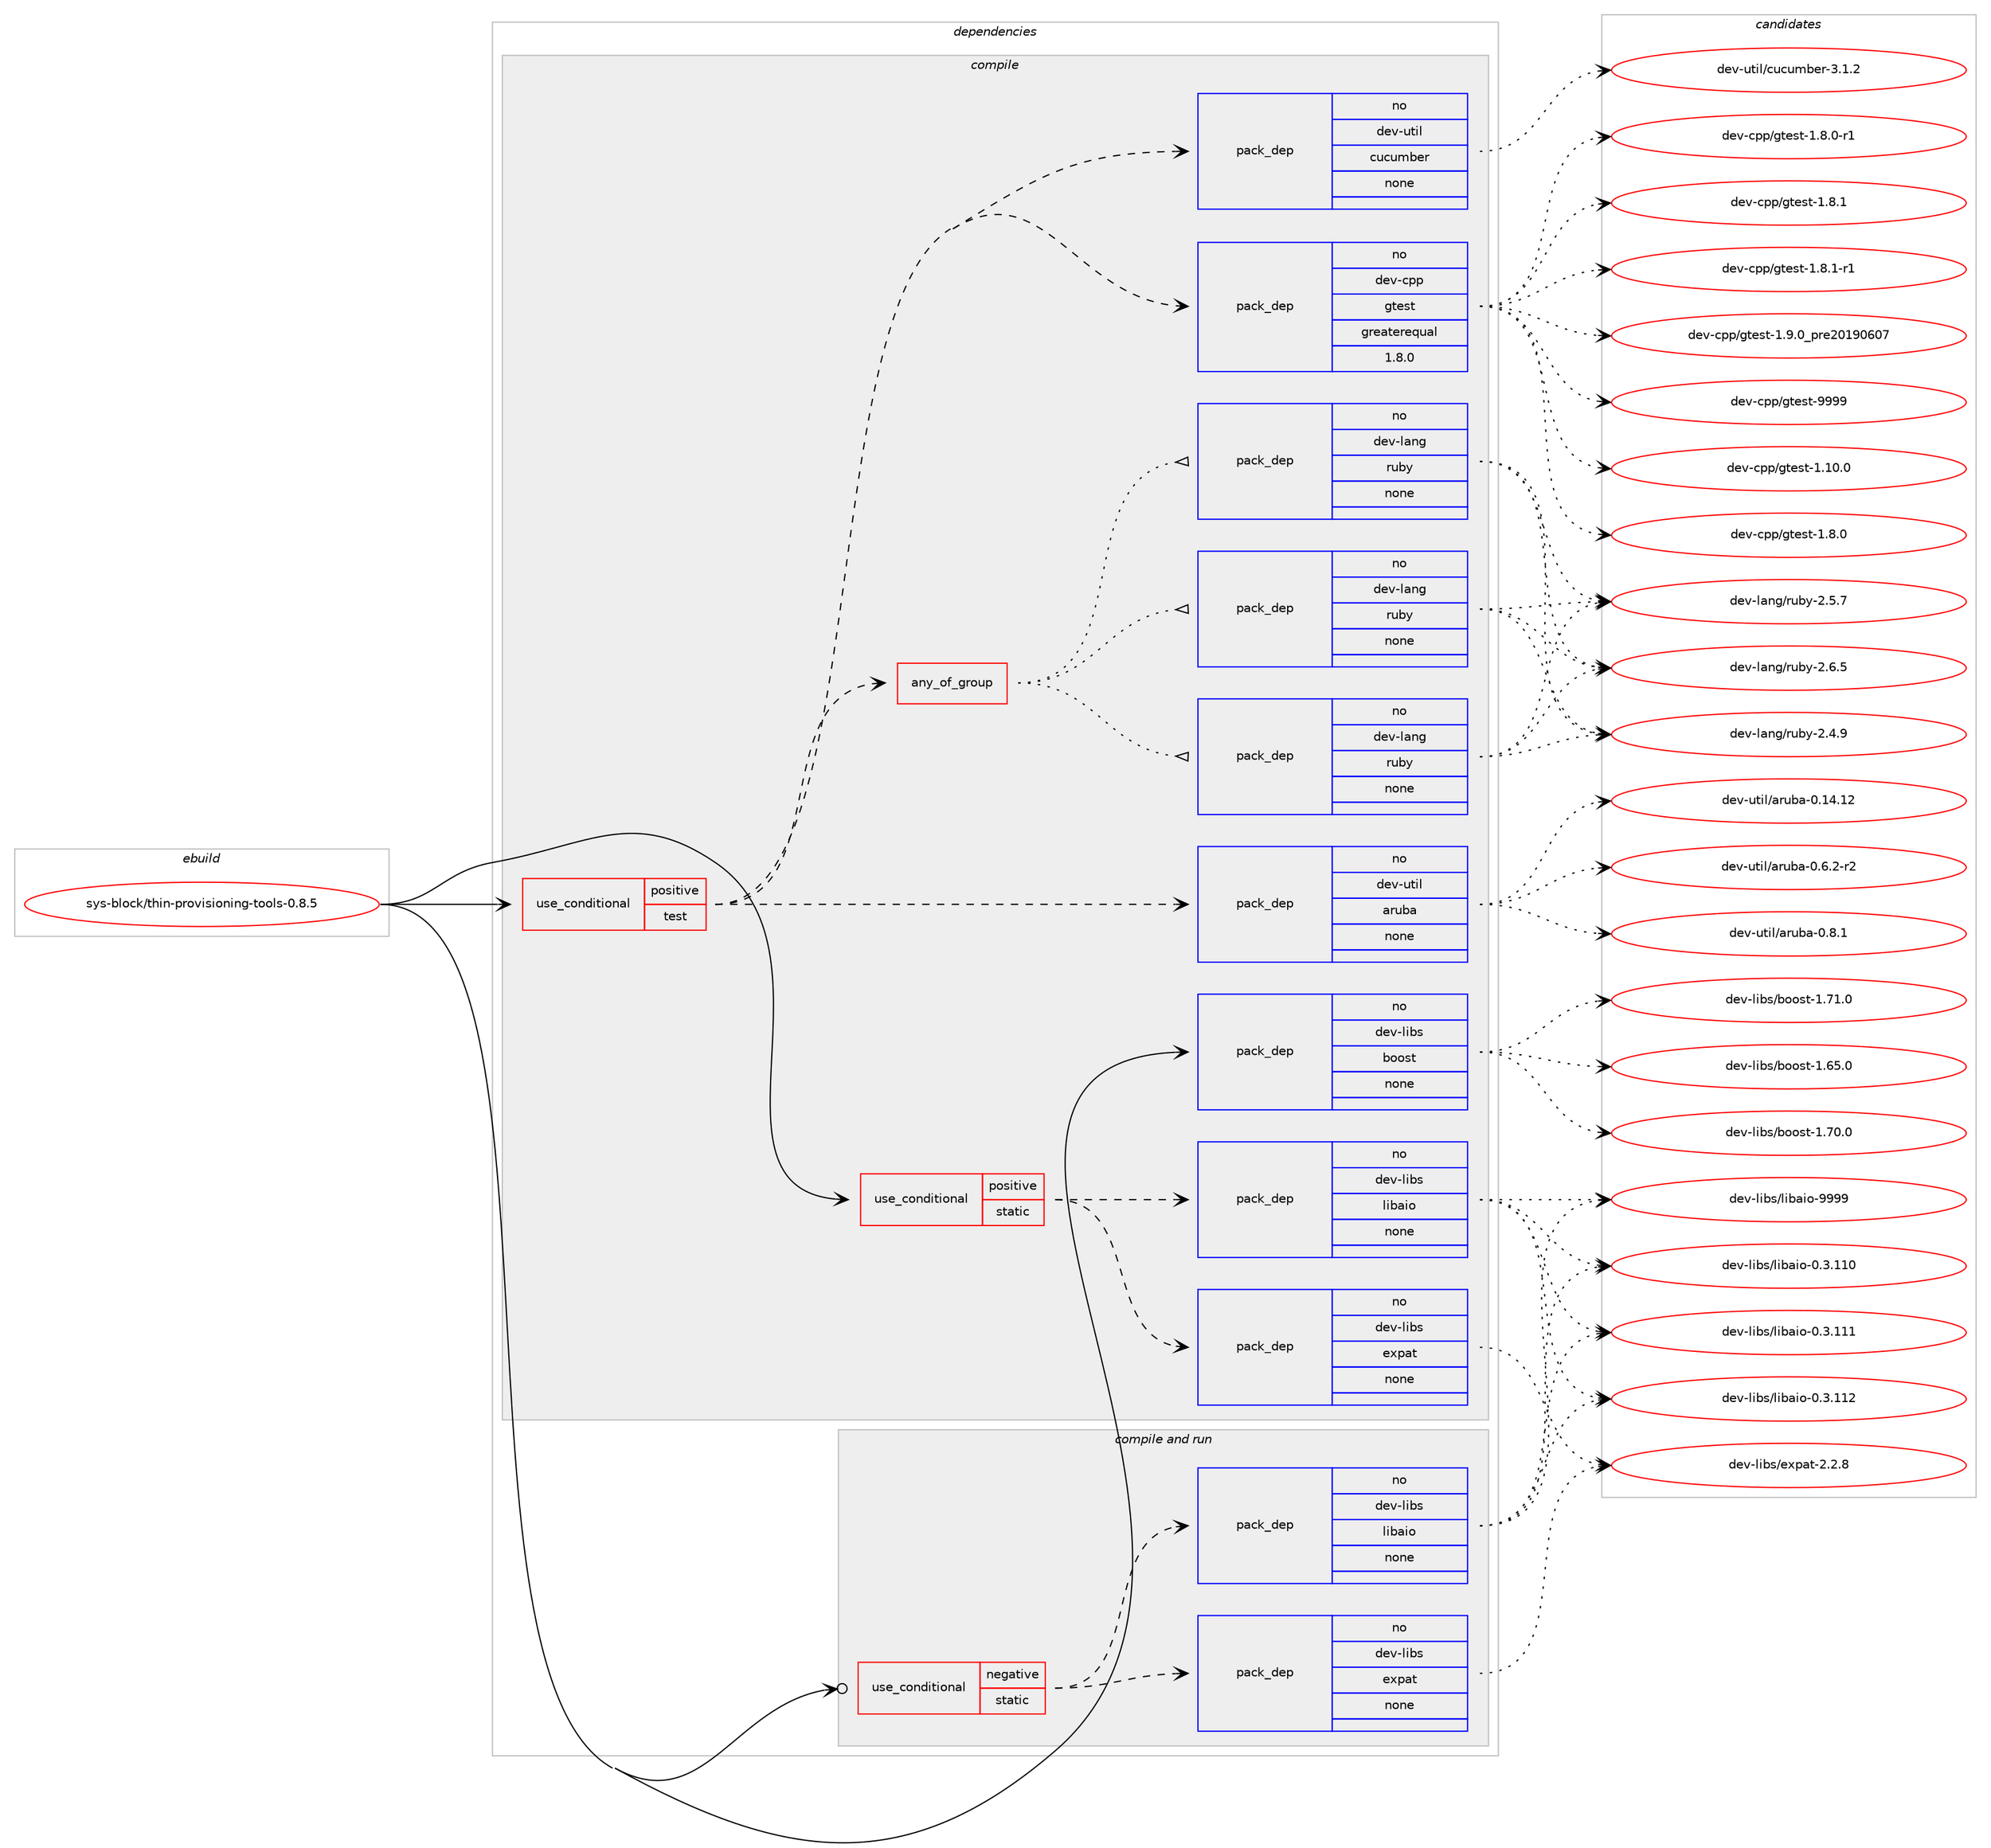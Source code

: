 digraph prolog {

# *************
# Graph options
# *************

newrank=true;
concentrate=true;
compound=true;
graph [rankdir=LR,fontname=Helvetica,fontsize=10,ranksep=1.5];#, ranksep=2.5, nodesep=0.2];
edge  [arrowhead=vee];
node  [fontname=Helvetica,fontsize=10];

# **********
# The ebuild
# **********

subgraph cluster_leftcol {
color=gray;
rank=same;
label=<<i>ebuild</i>>;
id [label="sys-block/thin-provisioning-tools-0.8.5", color=red, width=4, href="../sys-block/thin-provisioning-tools-0.8.5.svg"];
}

# ****************
# The dependencies
# ****************

subgraph cluster_midcol {
color=gray;
label=<<i>dependencies</i>>;
subgraph cluster_compile {
fillcolor="#eeeeee";
style=filled;
label=<<i>compile</i>>;
subgraph cond212365 {
dependency881584 [label=<<TABLE BORDER="0" CELLBORDER="1" CELLSPACING="0" CELLPADDING="4"><TR><TD ROWSPAN="3" CELLPADDING="10">use_conditional</TD></TR><TR><TD>positive</TD></TR><TR><TD>static</TD></TR></TABLE>>, shape=none, color=red];
subgraph pack653761 {
dependency881585 [label=<<TABLE BORDER="0" CELLBORDER="1" CELLSPACING="0" CELLPADDING="4" WIDTH="220"><TR><TD ROWSPAN="6" CELLPADDING="30">pack_dep</TD></TR><TR><TD WIDTH="110">no</TD></TR><TR><TD>dev-libs</TD></TR><TR><TD>expat</TD></TR><TR><TD>none</TD></TR><TR><TD></TD></TR></TABLE>>, shape=none, color=blue];
}
dependency881584:e -> dependency881585:w [weight=20,style="dashed",arrowhead="vee"];
subgraph pack653762 {
dependency881586 [label=<<TABLE BORDER="0" CELLBORDER="1" CELLSPACING="0" CELLPADDING="4" WIDTH="220"><TR><TD ROWSPAN="6" CELLPADDING="30">pack_dep</TD></TR><TR><TD WIDTH="110">no</TD></TR><TR><TD>dev-libs</TD></TR><TR><TD>libaio</TD></TR><TR><TD>none</TD></TR><TR><TD></TD></TR></TABLE>>, shape=none, color=blue];
}
dependency881584:e -> dependency881586:w [weight=20,style="dashed",arrowhead="vee"];
}
id:e -> dependency881584:w [weight=20,style="solid",arrowhead="vee"];
subgraph cond212366 {
dependency881587 [label=<<TABLE BORDER="0" CELLBORDER="1" CELLSPACING="0" CELLPADDING="4"><TR><TD ROWSPAN="3" CELLPADDING="10">use_conditional</TD></TR><TR><TD>positive</TD></TR><TR><TD>test</TD></TR></TABLE>>, shape=none, color=red];
subgraph any14935 {
dependency881588 [label=<<TABLE BORDER="0" CELLBORDER="1" CELLSPACING="0" CELLPADDING="4"><TR><TD CELLPADDING="10">any_of_group</TD></TR></TABLE>>, shape=none, color=red];subgraph pack653763 {
dependency881589 [label=<<TABLE BORDER="0" CELLBORDER="1" CELLSPACING="0" CELLPADDING="4" WIDTH="220"><TR><TD ROWSPAN="6" CELLPADDING="30">pack_dep</TD></TR><TR><TD WIDTH="110">no</TD></TR><TR><TD>dev-lang</TD></TR><TR><TD>ruby</TD></TR><TR><TD>none</TD></TR><TR><TD></TD></TR></TABLE>>, shape=none, color=blue];
}
dependency881588:e -> dependency881589:w [weight=20,style="dotted",arrowhead="oinv"];
subgraph pack653764 {
dependency881590 [label=<<TABLE BORDER="0" CELLBORDER="1" CELLSPACING="0" CELLPADDING="4" WIDTH="220"><TR><TD ROWSPAN="6" CELLPADDING="30">pack_dep</TD></TR><TR><TD WIDTH="110">no</TD></TR><TR><TD>dev-lang</TD></TR><TR><TD>ruby</TD></TR><TR><TD>none</TD></TR><TR><TD></TD></TR></TABLE>>, shape=none, color=blue];
}
dependency881588:e -> dependency881590:w [weight=20,style="dotted",arrowhead="oinv"];
subgraph pack653765 {
dependency881591 [label=<<TABLE BORDER="0" CELLBORDER="1" CELLSPACING="0" CELLPADDING="4" WIDTH="220"><TR><TD ROWSPAN="6" CELLPADDING="30">pack_dep</TD></TR><TR><TD WIDTH="110">no</TD></TR><TR><TD>dev-lang</TD></TR><TR><TD>ruby</TD></TR><TR><TD>none</TD></TR><TR><TD></TD></TR></TABLE>>, shape=none, color=blue];
}
dependency881588:e -> dependency881591:w [weight=20,style="dotted",arrowhead="oinv"];
}
dependency881587:e -> dependency881588:w [weight=20,style="dashed",arrowhead="vee"];
subgraph pack653766 {
dependency881592 [label=<<TABLE BORDER="0" CELLBORDER="1" CELLSPACING="0" CELLPADDING="4" WIDTH="220"><TR><TD ROWSPAN="6" CELLPADDING="30">pack_dep</TD></TR><TR><TD WIDTH="110">no</TD></TR><TR><TD>dev-cpp</TD></TR><TR><TD>gtest</TD></TR><TR><TD>greaterequal</TD></TR><TR><TD>1.8.0</TD></TR></TABLE>>, shape=none, color=blue];
}
dependency881587:e -> dependency881592:w [weight=20,style="dashed",arrowhead="vee"];
subgraph pack653767 {
dependency881593 [label=<<TABLE BORDER="0" CELLBORDER="1" CELLSPACING="0" CELLPADDING="4" WIDTH="220"><TR><TD ROWSPAN="6" CELLPADDING="30">pack_dep</TD></TR><TR><TD WIDTH="110">no</TD></TR><TR><TD>dev-util</TD></TR><TR><TD>cucumber</TD></TR><TR><TD>none</TD></TR><TR><TD></TD></TR></TABLE>>, shape=none, color=blue];
}
dependency881587:e -> dependency881593:w [weight=20,style="dashed",arrowhead="vee"];
subgraph pack653768 {
dependency881594 [label=<<TABLE BORDER="0" CELLBORDER="1" CELLSPACING="0" CELLPADDING="4" WIDTH="220"><TR><TD ROWSPAN="6" CELLPADDING="30">pack_dep</TD></TR><TR><TD WIDTH="110">no</TD></TR><TR><TD>dev-util</TD></TR><TR><TD>aruba</TD></TR><TR><TD>none</TD></TR><TR><TD></TD></TR></TABLE>>, shape=none, color=blue];
}
dependency881587:e -> dependency881594:w [weight=20,style="dashed",arrowhead="vee"];
}
id:e -> dependency881587:w [weight=20,style="solid",arrowhead="vee"];
subgraph pack653769 {
dependency881595 [label=<<TABLE BORDER="0" CELLBORDER="1" CELLSPACING="0" CELLPADDING="4" WIDTH="220"><TR><TD ROWSPAN="6" CELLPADDING="30">pack_dep</TD></TR><TR><TD WIDTH="110">no</TD></TR><TR><TD>dev-libs</TD></TR><TR><TD>boost</TD></TR><TR><TD>none</TD></TR><TR><TD></TD></TR></TABLE>>, shape=none, color=blue];
}
id:e -> dependency881595:w [weight=20,style="solid",arrowhead="vee"];
}
subgraph cluster_compileandrun {
fillcolor="#eeeeee";
style=filled;
label=<<i>compile and run</i>>;
subgraph cond212367 {
dependency881596 [label=<<TABLE BORDER="0" CELLBORDER="1" CELLSPACING="0" CELLPADDING="4"><TR><TD ROWSPAN="3" CELLPADDING="10">use_conditional</TD></TR><TR><TD>negative</TD></TR><TR><TD>static</TD></TR></TABLE>>, shape=none, color=red];
subgraph pack653770 {
dependency881597 [label=<<TABLE BORDER="0" CELLBORDER="1" CELLSPACING="0" CELLPADDING="4" WIDTH="220"><TR><TD ROWSPAN="6" CELLPADDING="30">pack_dep</TD></TR><TR><TD WIDTH="110">no</TD></TR><TR><TD>dev-libs</TD></TR><TR><TD>expat</TD></TR><TR><TD>none</TD></TR><TR><TD></TD></TR></TABLE>>, shape=none, color=blue];
}
dependency881596:e -> dependency881597:w [weight=20,style="dashed",arrowhead="vee"];
subgraph pack653771 {
dependency881598 [label=<<TABLE BORDER="0" CELLBORDER="1" CELLSPACING="0" CELLPADDING="4" WIDTH="220"><TR><TD ROWSPAN="6" CELLPADDING="30">pack_dep</TD></TR><TR><TD WIDTH="110">no</TD></TR><TR><TD>dev-libs</TD></TR><TR><TD>libaio</TD></TR><TR><TD>none</TD></TR><TR><TD></TD></TR></TABLE>>, shape=none, color=blue];
}
dependency881596:e -> dependency881598:w [weight=20,style="dashed",arrowhead="vee"];
}
id:e -> dependency881596:w [weight=20,style="solid",arrowhead="odotvee"];
}
subgraph cluster_run {
fillcolor="#eeeeee";
style=filled;
label=<<i>run</i>>;
}
}

# **************
# The candidates
# **************

subgraph cluster_choices {
rank=same;
color=gray;
label=<<i>candidates</i>>;

subgraph choice653761 {
color=black;
nodesep=1;
choice10010111845108105981154710112011297116455046504656 [label="dev-libs/expat-2.2.8", color=red, width=4,href="../dev-libs/expat-2.2.8.svg"];
dependency881585:e -> choice10010111845108105981154710112011297116455046504656:w [style=dotted,weight="100"];
}
subgraph choice653762 {
color=black;
nodesep=1;
choice10010111845108105981154710810598971051114548465146494948 [label="dev-libs/libaio-0.3.110", color=red, width=4,href="../dev-libs/libaio-0.3.110.svg"];
choice10010111845108105981154710810598971051114548465146494949 [label="dev-libs/libaio-0.3.111", color=red, width=4,href="../dev-libs/libaio-0.3.111.svg"];
choice10010111845108105981154710810598971051114548465146494950 [label="dev-libs/libaio-0.3.112", color=red, width=4,href="../dev-libs/libaio-0.3.112.svg"];
choice10010111845108105981154710810598971051114557575757 [label="dev-libs/libaio-9999", color=red, width=4,href="../dev-libs/libaio-9999.svg"];
dependency881586:e -> choice10010111845108105981154710810598971051114548465146494948:w [style=dotted,weight="100"];
dependency881586:e -> choice10010111845108105981154710810598971051114548465146494949:w [style=dotted,weight="100"];
dependency881586:e -> choice10010111845108105981154710810598971051114548465146494950:w [style=dotted,weight="100"];
dependency881586:e -> choice10010111845108105981154710810598971051114557575757:w [style=dotted,weight="100"];
}
subgraph choice653763 {
color=black;
nodesep=1;
choice10010111845108971101034711411798121455046524657 [label="dev-lang/ruby-2.4.9", color=red, width=4,href="../dev-lang/ruby-2.4.9.svg"];
choice10010111845108971101034711411798121455046534655 [label="dev-lang/ruby-2.5.7", color=red, width=4,href="../dev-lang/ruby-2.5.7.svg"];
choice10010111845108971101034711411798121455046544653 [label="dev-lang/ruby-2.6.5", color=red, width=4,href="../dev-lang/ruby-2.6.5.svg"];
dependency881589:e -> choice10010111845108971101034711411798121455046524657:w [style=dotted,weight="100"];
dependency881589:e -> choice10010111845108971101034711411798121455046534655:w [style=dotted,weight="100"];
dependency881589:e -> choice10010111845108971101034711411798121455046544653:w [style=dotted,weight="100"];
}
subgraph choice653764 {
color=black;
nodesep=1;
choice10010111845108971101034711411798121455046524657 [label="dev-lang/ruby-2.4.9", color=red, width=4,href="../dev-lang/ruby-2.4.9.svg"];
choice10010111845108971101034711411798121455046534655 [label="dev-lang/ruby-2.5.7", color=red, width=4,href="../dev-lang/ruby-2.5.7.svg"];
choice10010111845108971101034711411798121455046544653 [label="dev-lang/ruby-2.6.5", color=red, width=4,href="../dev-lang/ruby-2.6.5.svg"];
dependency881590:e -> choice10010111845108971101034711411798121455046524657:w [style=dotted,weight="100"];
dependency881590:e -> choice10010111845108971101034711411798121455046534655:w [style=dotted,weight="100"];
dependency881590:e -> choice10010111845108971101034711411798121455046544653:w [style=dotted,weight="100"];
}
subgraph choice653765 {
color=black;
nodesep=1;
choice10010111845108971101034711411798121455046524657 [label="dev-lang/ruby-2.4.9", color=red, width=4,href="../dev-lang/ruby-2.4.9.svg"];
choice10010111845108971101034711411798121455046534655 [label="dev-lang/ruby-2.5.7", color=red, width=4,href="../dev-lang/ruby-2.5.7.svg"];
choice10010111845108971101034711411798121455046544653 [label="dev-lang/ruby-2.6.5", color=red, width=4,href="../dev-lang/ruby-2.6.5.svg"];
dependency881591:e -> choice10010111845108971101034711411798121455046524657:w [style=dotted,weight="100"];
dependency881591:e -> choice10010111845108971101034711411798121455046534655:w [style=dotted,weight="100"];
dependency881591:e -> choice10010111845108971101034711411798121455046544653:w [style=dotted,weight="100"];
}
subgraph choice653766 {
color=black;
nodesep=1;
choice10010111845991121124710311610111511645494649484648 [label="dev-cpp/gtest-1.10.0", color=red, width=4,href="../dev-cpp/gtest-1.10.0.svg"];
choice100101118459911211247103116101115116454946564648 [label="dev-cpp/gtest-1.8.0", color=red, width=4,href="../dev-cpp/gtest-1.8.0.svg"];
choice1001011184599112112471031161011151164549465646484511449 [label="dev-cpp/gtest-1.8.0-r1", color=red, width=4,href="../dev-cpp/gtest-1.8.0-r1.svg"];
choice100101118459911211247103116101115116454946564649 [label="dev-cpp/gtest-1.8.1", color=red, width=4,href="../dev-cpp/gtest-1.8.1.svg"];
choice1001011184599112112471031161011151164549465646494511449 [label="dev-cpp/gtest-1.8.1-r1", color=red, width=4,href="../dev-cpp/gtest-1.8.1-r1.svg"];
choice100101118459911211247103116101115116454946574648951121141015048495748544855 [label="dev-cpp/gtest-1.9.0_pre20190607", color=red, width=4,href="../dev-cpp/gtest-1.9.0_pre20190607.svg"];
choice1001011184599112112471031161011151164557575757 [label="dev-cpp/gtest-9999", color=red, width=4,href="../dev-cpp/gtest-9999.svg"];
dependency881592:e -> choice10010111845991121124710311610111511645494649484648:w [style=dotted,weight="100"];
dependency881592:e -> choice100101118459911211247103116101115116454946564648:w [style=dotted,weight="100"];
dependency881592:e -> choice1001011184599112112471031161011151164549465646484511449:w [style=dotted,weight="100"];
dependency881592:e -> choice100101118459911211247103116101115116454946564649:w [style=dotted,weight="100"];
dependency881592:e -> choice1001011184599112112471031161011151164549465646494511449:w [style=dotted,weight="100"];
dependency881592:e -> choice100101118459911211247103116101115116454946574648951121141015048495748544855:w [style=dotted,weight="100"];
dependency881592:e -> choice1001011184599112112471031161011151164557575757:w [style=dotted,weight="100"];
}
subgraph choice653767 {
color=black;
nodesep=1;
choice1001011184511711610510847991179911710998101114455146494650 [label="dev-util/cucumber-3.1.2", color=red, width=4,href="../dev-util/cucumber-3.1.2.svg"];
dependency881593:e -> choice1001011184511711610510847991179911710998101114455146494650:w [style=dotted,weight="100"];
}
subgraph choice653768 {
color=black;
nodesep=1;
choice10010111845117116105108479711411798974548464952464950 [label="dev-util/aruba-0.14.12", color=red, width=4,href="../dev-util/aruba-0.14.12.svg"];
choice10010111845117116105108479711411798974548465446504511450 [label="dev-util/aruba-0.6.2-r2", color=red, width=4,href="../dev-util/aruba-0.6.2-r2.svg"];
choice1001011184511711610510847971141179897454846564649 [label="dev-util/aruba-0.8.1", color=red, width=4,href="../dev-util/aruba-0.8.1.svg"];
dependency881594:e -> choice10010111845117116105108479711411798974548464952464950:w [style=dotted,weight="100"];
dependency881594:e -> choice10010111845117116105108479711411798974548465446504511450:w [style=dotted,weight="100"];
dependency881594:e -> choice1001011184511711610510847971141179897454846564649:w [style=dotted,weight="100"];
}
subgraph choice653769 {
color=black;
nodesep=1;
choice1001011184510810598115479811111111511645494654534648 [label="dev-libs/boost-1.65.0", color=red, width=4,href="../dev-libs/boost-1.65.0.svg"];
choice1001011184510810598115479811111111511645494655484648 [label="dev-libs/boost-1.70.0", color=red, width=4,href="../dev-libs/boost-1.70.0.svg"];
choice1001011184510810598115479811111111511645494655494648 [label="dev-libs/boost-1.71.0", color=red, width=4,href="../dev-libs/boost-1.71.0.svg"];
dependency881595:e -> choice1001011184510810598115479811111111511645494654534648:w [style=dotted,weight="100"];
dependency881595:e -> choice1001011184510810598115479811111111511645494655484648:w [style=dotted,weight="100"];
dependency881595:e -> choice1001011184510810598115479811111111511645494655494648:w [style=dotted,weight="100"];
}
subgraph choice653770 {
color=black;
nodesep=1;
choice10010111845108105981154710112011297116455046504656 [label="dev-libs/expat-2.2.8", color=red, width=4,href="../dev-libs/expat-2.2.8.svg"];
dependency881597:e -> choice10010111845108105981154710112011297116455046504656:w [style=dotted,weight="100"];
}
subgraph choice653771 {
color=black;
nodesep=1;
choice10010111845108105981154710810598971051114548465146494948 [label="dev-libs/libaio-0.3.110", color=red, width=4,href="../dev-libs/libaio-0.3.110.svg"];
choice10010111845108105981154710810598971051114548465146494949 [label="dev-libs/libaio-0.3.111", color=red, width=4,href="../dev-libs/libaio-0.3.111.svg"];
choice10010111845108105981154710810598971051114548465146494950 [label="dev-libs/libaio-0.3.112", color=red, width=4,href="../dev-libs/libaio-0.3.112.svg"];
choice10010111845108105981154710810598971051114557575757 [label="dev-libs/libaio-9999", color=red, width=4,href="../dev-libs/libaio-9999.svg"];
dependency881598:e -> choice10010111845108105981154710810598971051114548465146494948:w [style=dotted,weight="100"];
dependency881598:e -> choice10010111845108105981154710810598971051114548465146494949:w [style=dotted,weight="100"];
dependency881598:e -> choice10010111845108105981154710810598971051114548465146494950:w [style=dotted,weight="100"];
dependency881598:e -> choice10010111845108105981154710810598971051114557575757:w [style=dotted,weight="100"];
}
}

}
